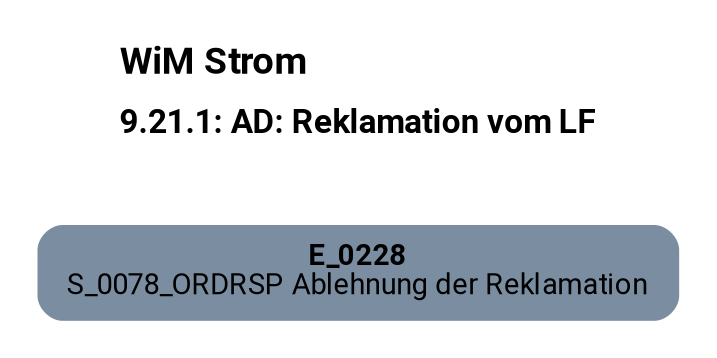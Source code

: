 digraph D {
    labelloc="t";
    label=<<B><FONT POINT-SIZE="18">WiM Strom</FONT></B><BR align="left"/><BR/><B><FONT POINT-SIZE="16">9.21.1: AD: Reklamation vom LF</FONT></B><BR align="left"/><BR/><BR/><BR/>>;
    ratio="compress";
    concentrate=true;
    pack=true;
    rankdir=TB;
    packmode="array";
    size="20,20";
    fontsize=12;
    pad=0.25;
    "Empty" [margin="0.2,0.12", shape=box, style="filled,rounded", penwidth=0.0, fillcolor="#7a8da1", label=<<B>E_0228</B><BR align="center"/><FONT>S_0078_ORDRSP Ablehnung der Reklamation</FONT><BR align="center"/>>, fontname="Roboto, sans-serif"];


    bgcolor="transparent";
fontname="Roboto, sans-serif";
}